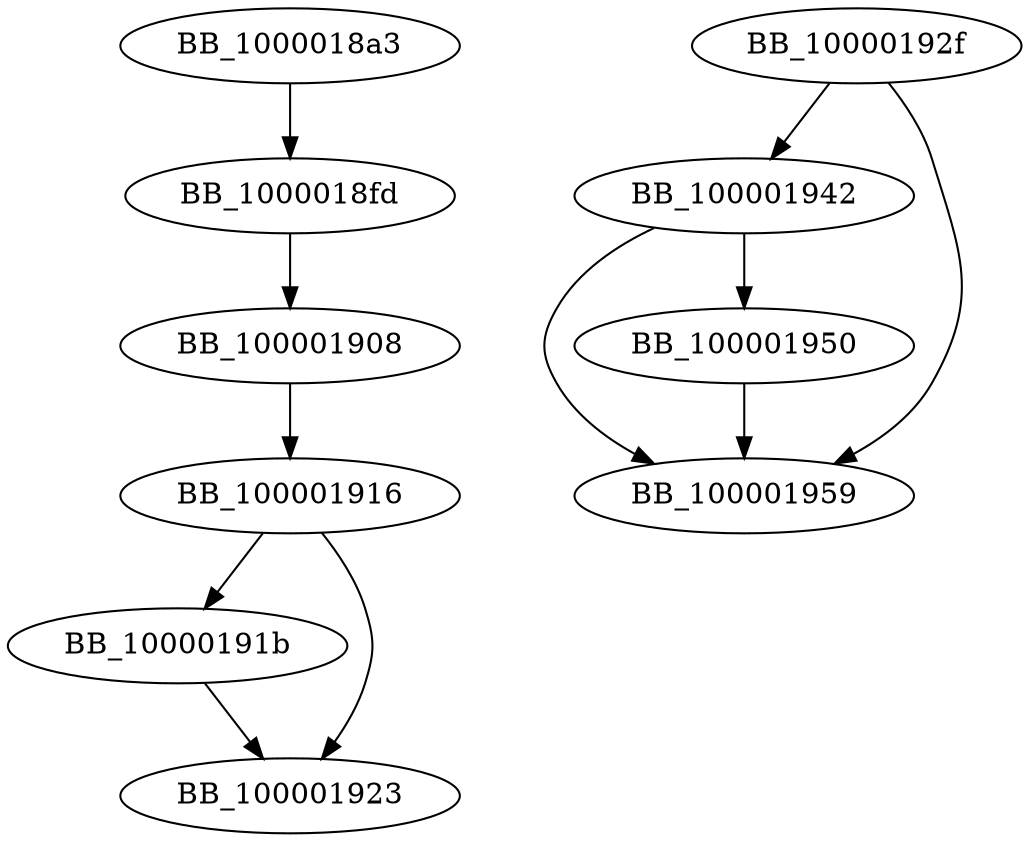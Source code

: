 DiGraph __Z15GET_PROCESSPATHb{
BB_1000018a3->BB_1000018fd
BB_1000018fd->BB_100001908
BB_100001908->BB_100001916
BB_100001916->BB_10000191b
BB_100001916->BB_100001923
BB_10000191b->BB_100001923
BB_10000192f->BB_100001942
BB_10000192f->BB_100001959
BB_100001942->BB_100001950
BB_100001942->BB_100001959
BB_100001950->BB_100001959
}

